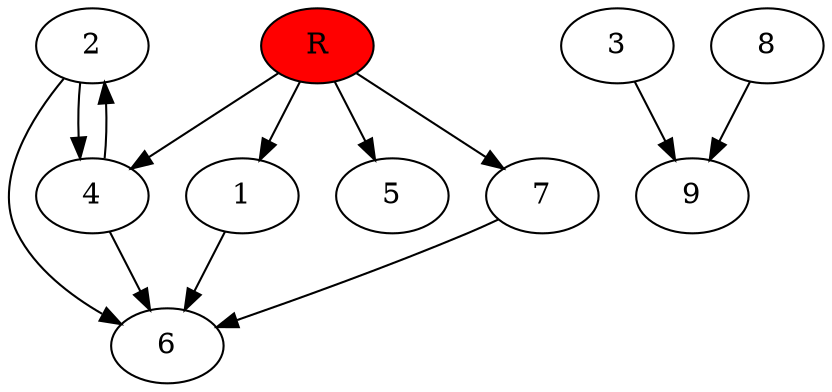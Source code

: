 digraph prb33433 {
	1
	2
	3
	4
	5
	6
	7
	8
	R [fillcolor="#ff0000" style=filled]
	1 -> 6
	2 -> 4
	2 -> 6
	3 -> 9
	4 -> 2
	4 -> 6
	7 -> 6
	8 -> 9
	R -> 1
	R -> 4
	R -> 5
	R -> 7
}

